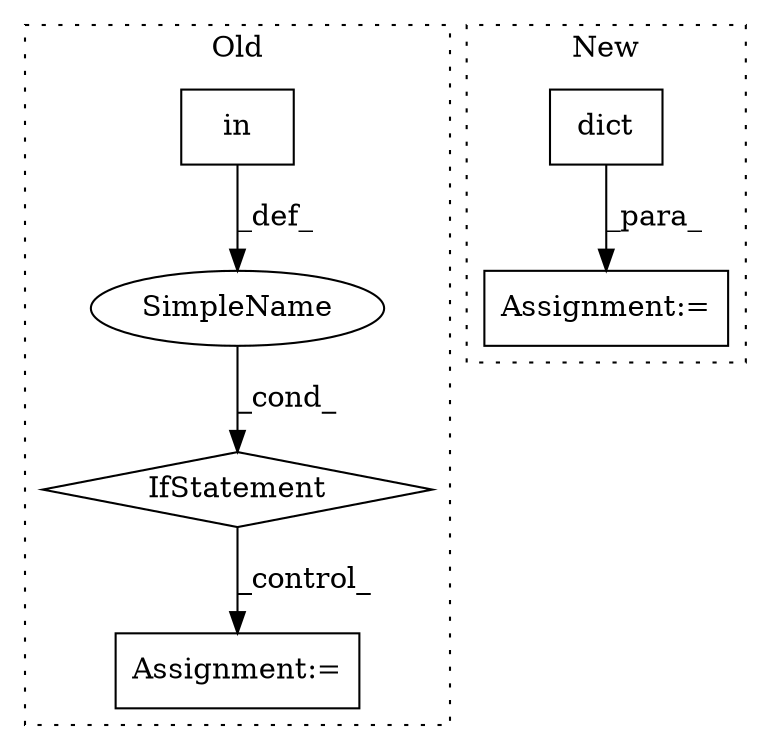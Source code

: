 digraph G {
subgraph cluster0 {
1 [label="in" a="105" s="4807" l="60" shape="box"];
3 [label="IfStatement" a="25" s="4797,4867" l="10,2" shape="diamond"];
5 [label="SimpleName" a="42" s="" l="" shape="ellipse"];
6 [label="Assignment:=" a="7" s="4908" l="1" shape="box"];
label = "Old";
style="dotted";
}
subgraph cluster1 {
2 [label="dict" a="32" s="4346" l="6" shape="box"];
4 [label="Assignment:=" a="7" s="4345" l="1" shape="box"];
label = "New";
style="dotted";
}
1 -> 5 [label="_def_"];
2 -> 4 [label="_para_"];
3 -> 6 [label="_control_"];
5 -> 3 [label="_cond_"];
}